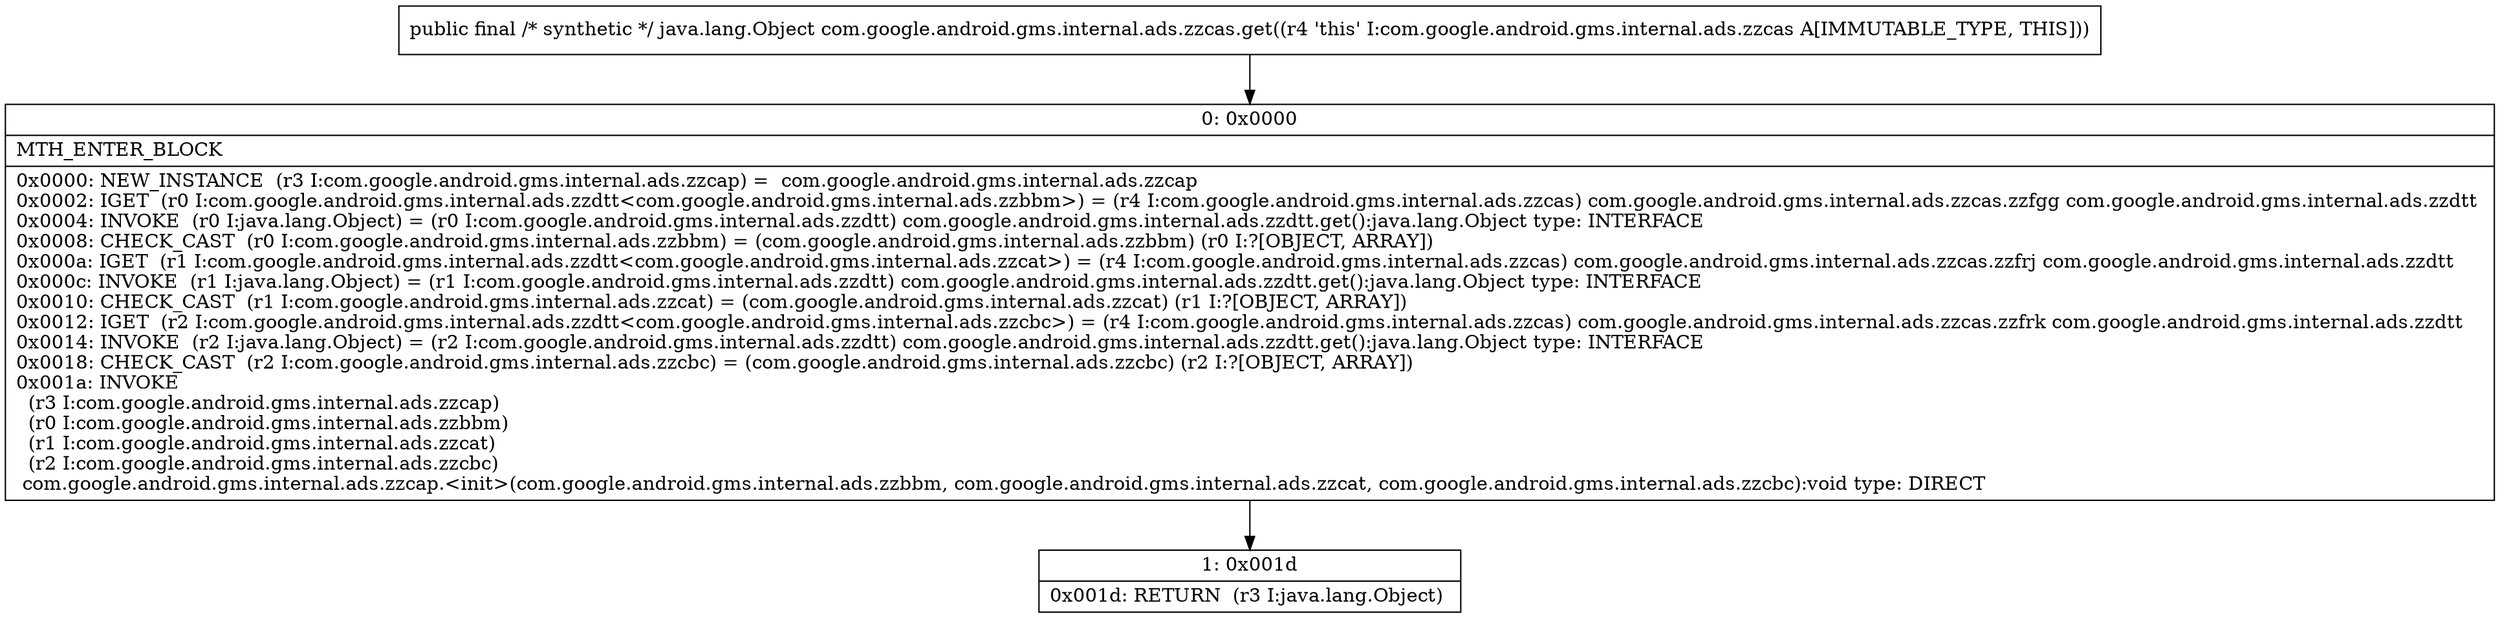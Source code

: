 digraph "CFG forcom.google.android.gms.internal.ads.zzcas.get()Ljava\/lang\/Object;" {
Node_0 [shape=record,label="{0\:\ 0x0000|MTH_ENTER_BLOCK\l|0x0000: NEW_INSTANCE  (r3 I:com.google.android.gms.internal.ads.zzcap) =  com.google.android.gms.internal.ads.zzcap \l0x0002: IGET  (r0 I:com.google.android.gms.internal.ads.zzdtt\<com.google.android.gms.internal.ads.zzbbm\>) = (r4 I:com.google.android.gms.internal.ads.zzcas) com.google.android.gms.internal.ads.zzcas.zzfgg com.google.android.gms.internal.ads.zzdtt \l0x0004: INVOKE  (r0 I:java.lang.Object) = (r0 I:com.google.android.gms.internal.ads.zzdtt) com.google.android.gms.internal.ads.zzdtt.get():java.lang.Object type: INTERFACE \l0x0008: CHECK_CAST  (r0 I:com.google.android.gms.internal.ads.zzbbm) = (com.google.android.gms.internal.ads.zzbbm) (r0 I:?[OBJECT, ARRAY]) \l0x000a: IGET  (r1 I:com.google.android.gms.internal.ads.zzdtt\<com.google.android.gms.internal.ads.zzcat\>) = (r4 I:com.google.android.gms.internal.ads.zzcas) com.google.android.gms.internal.ads.zzcas.zzfrj com.google.android.gms.internal.ads.zzdtt \l0x000c: INVOKE  (r1 I:java.lang.Object) = (r1 I:com.google.android.gms.internal.ads.zzdtt) com.google.android.gms.internal.ads.zzdtt.get():java.lang.Object type: INTERFACE \l0x0010: CHECK_CAST  (r1 I:com.google.android.gms.internal.ads.zzcat) = (com.google.android.gms.internal.ads.zzcat) (r1 I:?[OBJECT, ARRAY]) \l0x0012: IGET  (r2 I:com.google.android.gms.internal.ads.zzdtt\<com.google.android.gms.internal.ads.zzcbc\>) = (r4 I:com.google.android.gms.internal.ads.zzcas) com.google.android.gms.internal.ads.zzcas.zzfrk com.google.android.gms.internal.ads.zzdtt \l0x0014: INVOKE  (r2 I:java.lang.Object) = (r2 I:com.google.android.gms.internal.ads.zzdtt) com.google.android.gms.internal.ads.zzdtt.get():java.lang.Object type: INTERFACE \l0x0018: CHECK_CAST  (r2 I:com.google.android.gms.internal.ads.zzcbc) = (com.google.android.gms.internal.ads.zzcbc) (r2 I:?[OBJECT, ARRAY]) \l0x001a: INVOKE  \l  (r3 I:com.google.android.gms.internal.ads.zzcap)\l  (r0 I:com.google.android.gms.internal.ads.zzbbm)\l  (r1 I:com.google.android.gms.internal.ads.zzcat)\l  (r2 I:com.google.android.gms.internal.ads.zzcbc)\l com.google.android.gms.internal.ads.zzcap.\<init\>(com.google.android.gms.internal.ads.zzbbm, com.google.android.gms.internal.ads.zzcat, com.google.android.gms.internal.ads.zzcbc):void type: DIRECT \l}"];
Node_1 [shape=record,label="{1\:\ 0x001d|0x001d: RETURN  (r3 I:java.lang.Object) \l}"];
MethodNode[shape=record,label="{public final \/* synthetic *\/ java.lang.Object com.google.android.gms.internal.ads.zzcas.get((r4 'this' I:com.google.android.gms.internal.ads.zzcas A[IMMUTABLE_TYPE, THIS])) }"];
MethodNode -> Node_0;
Node_0 -> Node_1;
}

